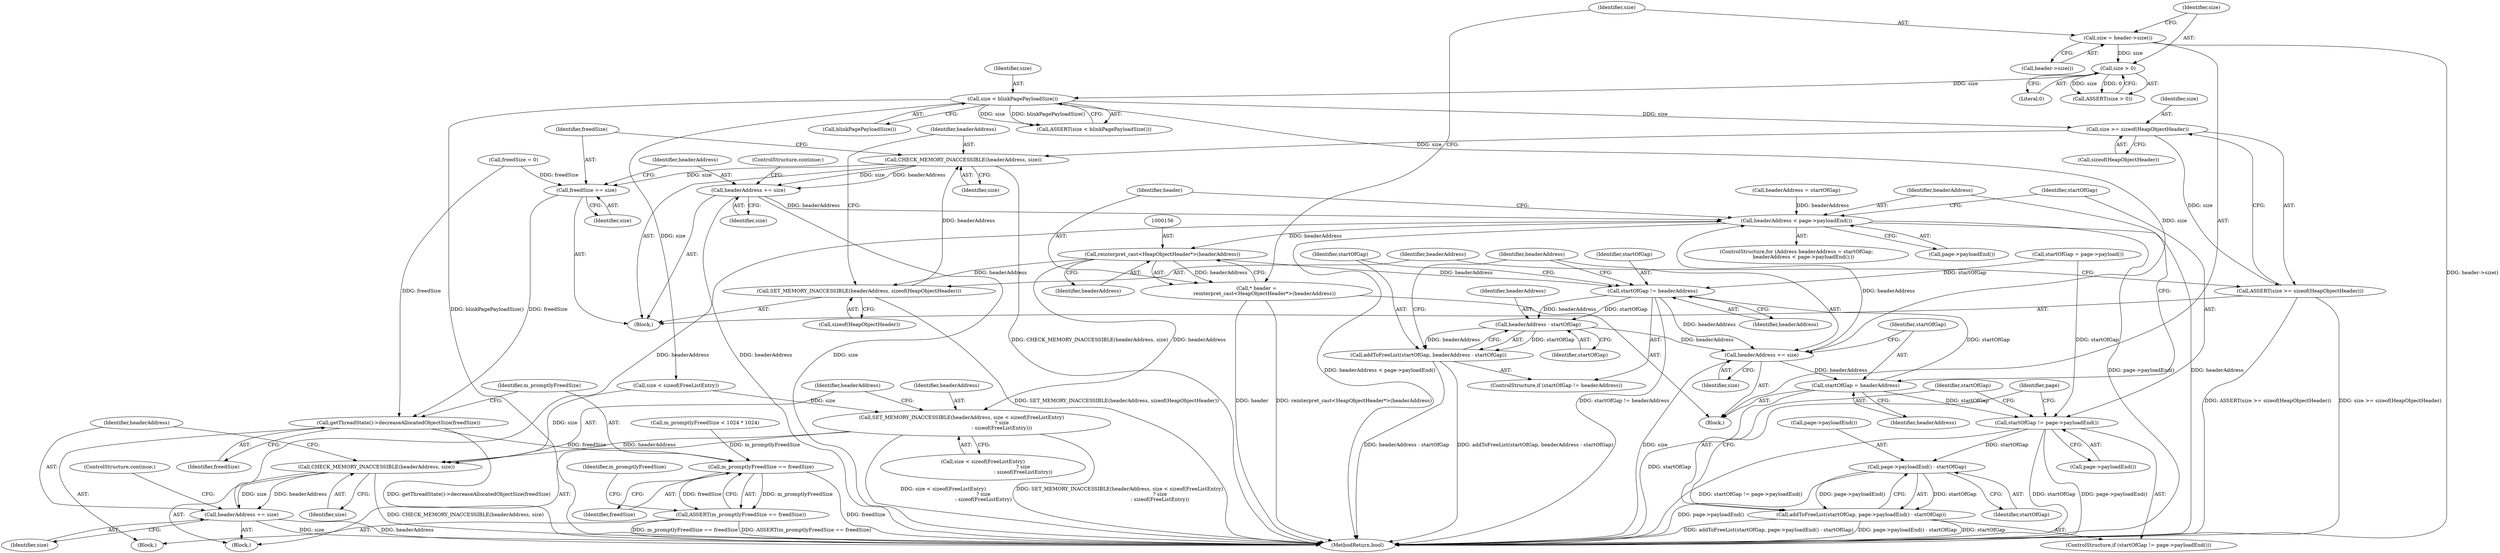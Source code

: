 digraph "0_Chrome_0749ec24fae74ec32d0567eef0e5ec43c84dbcb9_3@API" {
"1000174" [label="(Call,size >= sizeof(HeapObjectHeader))"];
"1000167" [label="(Call,size < blinkPagePayloadSize())"];
"1000163" [label="(Call,size > 0)"];
"1000159" [label="(Call,size = header->size())"];
"1000173" [label="(Call,ASSERT(size >= sizeof(HeapObjectHeader)))"];
"1000182" [label="(Call,CHECK_MEMORY_INACCESSIBLE(headerAddress, size))"];
"1000185" [label="(Call,freedSize += size)"];
"1000237" [label="(Call,getThreadState()->decreaseAllocatedObjectSize(freedSize))"];
"1000240" [label="(Call,m_promptlyFreedSize == freedSize)"];
"1000239" [label="(Call,ASSERT(m_promptlyFreedSize == freedSize))"];
"1000188" [label="(Call,headerAddress += size)"];
"1000148" [label="(Call,headerAddress < page->payloadEnd())"];
"1000155" [label="(Call,reinterpret_cast<HeapObjectHeader*>(headerAddress))"];
"1000153" [label="(Call,* header =\n          reinterpret_cast<HeapObjectHeader*>(headerAddress))"];
"1000178" [label="(Call,SET_MEMORY_INACCESSIBLE(headerAddress, sizeof(HeapObjectHeader)))"];
"1000195" [label="(Call,SET_MEMORY_INACCESSIBLE(headerAddress, size < sizeof(FreeListEntry)\n                                                   ? size\n                                                   : sizeof(FreeListEntry)))"];
"1000205" [label="(Call,CHECK_MEMORY_INACCESSIBLE(headerAddress, size))"];
"1000208" [label="(Call,headerAddress += size)"];
"1000214" [label="(Call,startOfGap != headerAddress)"];
"1000219" [label="(Call,headerAddress - startOfGap)"];
"1000217" [label="(Call,addToFreeList(startOfGap, headerAddress - startOfGap))"];
"1000222" [label="(Call,headerAddress += size)"];
"1000225" [label="(Call,startOfGap = headerAddress)"];
"1000229" [label="(Call,startOfGap != page->payloadEnd())"];
"1000234" [label="(Call,page->payloadEnd() - startOfGap)"];
"1000232" [label="(Call,addToFreeList(startOfGap, page->payloadEnd() - startOfGap))"];
"1000182" [label="(Call,CHECK_MEMORY_INACCESSIBLE(headerAddress, size))"];
"1000242" [label="(Identifier,freedSize)"];
"1000220" [label="(Identifier,headerAddress)"];
"1000151" [label="(Block,)"];
"1000186" [label="(Identifier,freedSize)"];
"1000232" [label="(Call,addToFreeList(startOfGap, page->payloadEnd() - startOfGap))"];
"1000213" [label="(ControlStructure,if (startOfGap != headerAddress))"];
"1000210" [label="(Identifier,size)"];
"1000219" [label="(Call,headerAddress - startOfGap)"];
"1000211" [label="(ControlStructure,continue;)"];
"1000178" [label="(Call,SET_MEMORY_INACCESSIBLE(headerAddress, sizeof(HeapObjectHeader)))"];
"1000217" [label="(Call,addToFreeList(startOfGap, headerAddress - startOfGap))"];
"1000240" [label="(Call,m_promptlyFreedSize == freedSize)"];
"1000162" [label="(Call,ASSERT(size > 0))"];
"1000228" [label="(ControlStructure,if (startOfGap != page->payloadEnd()))"];
"1000233" [label="(Identifier,startOfGap)"];
"1000241" [label="(Identifier,m_promptlyFreedSize)"];
"1000195" [label="(Call,SET_MEMORY_INACCESSIBLE(headerAddress, size < sizeof(FreeListEntry)\n                                                   ? size\n                                                   : sizeof(FreeListEntry)))"];
"1000154" [label="(Identifier,header)"];
"1000179" [label="(Identifier,headerAddress)"];
"1000176" [label="(Call,sizeof(HeapObjectHeader))"];
"1000145" [label="(Call,headerAddress = startOfGap)"];
"1000209" [label="(Identifier,headerAddress)"];
"1000234" [label="(Call,page->payloadEnd() - startOfGap)"];
"1000236" [label="(Identifier,startOfGap)"];
"1000227" [label="(Identifier,headerAddress)"];
"1000143" [label="(ControlStructure,for (Address headerAddress = startOfGap;\n         headerAddress < page->payloadEnd();))"];
"1000167" [label="(Call,size < blinkPagePayloadSize())"];
"1000215" [label="(Identifier,startOfGap)"];
"1000206" [label="(Identifier,headerAddress)"];
"1000205" [label="(Call,CHECK_MEMORY_INACCESSIBLE(headerAddress, size))"];
"1000248" [label="(MethodReturn,bool)"];
"1000189" [label="(Identifier,headerAddress)"];
"1000161" [label="(Call,header->size())"];
"1000164" [label="(Identifier,size)"];
"1000160" [label="(Identifier,size)"];
"1000169" [label="(Call,blinkPagePayloadSize())"];
"1000216" [label="(Identifier,headerAddress)"];
"1000168" [label="(Identifier,size)"];
"1000149" [label="(Identifier,headerAddress)"];
"1000244" [label="(Identifier,m_promptlyFreedSize)"];
"1000226" [label="(Identifier,startOfGap)"];
"1000231" [label="(Call,page->payloadEnd())"];
"1000175" [label="(Identifier,size)"];
"1000224" [label="(Identifier,size)"];
"1000122" [label="(Call,freedSize = 0)"];
"1000222" [label="(Call,headerAddress += size)"];
"1000155" [label="(Call,reinterpret_cast<HeapObjectHeader*>(headerAddress))"];
"1000157" [label="(Identifier,headerAddress)"];
"1000190" [label="(Identifier,size)"];
"1000101" [label="(Block,)"];
"1000148" [label="(Call,headerAddress < page->payloadEnd())"];
"1000230" [label="(Identifier,startOfGap)"];
"1000183" [label="(Identifier,headerAddress)"];
"1000153" [label="(Call,* header =\n          reinterpret_cast<HeapObjectHeader*>(headerAddress))"];
"1000103" [label="(Call,m_promptlyFreedSize < 1024 * 1024)"];
"1000134" [label="(Identifier,page)"];
"1000174" [label="(Call,size >= sizeof(HeapObjectHeader))"];
"1000150" [label="(Call,page->payloadEnd())"];
"1000208" [label="(Call,headerAddress += size)"];
"1000197" [label="(Call,size < sizeof(FreeListEntry)\n                                                   ? size\n                                                   : sizeof(FreeListEntry))"];
"1000166" [label="(Call,ASSERT(size < blinkPagePayloadSize()))"];
"1000188" [label="(Call,headerAddress += size)"];
"1000198" [label="(Call,size < sizeof(FreeListEntry))"];
"1000196" [label="(Identifier,headerAddress)"];
"1000221" [label="(Identifier,startOfGap)"];
"1000191" [label="(ControlStructure,continue;)"];
"1000223" [label="(Identifier,headerAddress)"];
"1000194" [label="(Block,)"];
"1000180" [label="(Call,sizeof(HeapObjectHeader))"];
"1000225" [label="(Call,startOfGap = headerAddress)"];
"1000140" [label="(Call,startOfGap = page->payload())"];
"1000165" [label="(Literal,0)"];
"1000184" [label="(Identifier,size)"];
"1000214" [label="(Call,startOfGap != headerAddress)"];
"1000237" [label="(Call,getThreadState()->decreaseAllocatedObjectSize(freedSize))"];
"1000229" [label="(Call,startOfGap != page->payloadEnd())"];
"1000207" [label="(Identifier,size)"];
"1000159" [label="(Call,size = header->size())"];
"1000187" [label="(Identifier,size)"];
"1000163" [label="(Call,size > 0)"];
"1000235" [label="(Call,page->payloadEnd())"];
"1000238" [label="(Identifier,freedSize)"];
"1000173" [label="(Call,ASSERT(size >= sizeof(HeapObjectHeader)))"];
"1000218" [label="(Identifier,startOfGap)"];
"1000172" [label="(Block,)"];
"1000185" [label="(Call,freedSize += size)"];
"1000239" [label="(Call,ASSERT(m_promptlyFreedSize == freedSize))"];
"1000174" -> "1000173"  [label="AST: "];
"1000174" -> "1000176"  [label="CFG: "];
"1000175" -> "1000174"  [label="AST: "];
"1000176" -> "1000174"  [label="AST: "];
"1000173" -> "1000174"  [label="CFG: "];
"1000174" -> "1000173"  [label="DDG: size"];
"1000167" -> "1000174"  [label="DDG: size"];
"1000174" -> "1000182"  [label="DDG: size"];
"1000167" -> "1000166"  [label="AST: "];
"1000167" -> "1000169"  [label="CFG: "];
"1000168" -> "1000167"  [label="AST: "];
"1000169" -> "1000167"  [label="AST: "];
"1000166" -> "1000167"  [label="CFG: "];
"1000167" -> "1000248"  [label="DDG: blinkPagePayloadSize()"];
"1000167" -> "1000166"  [label="DDG: size"];
"1000167" -> "1000166"  [label="DDG: blinkPagePayloadSize()"];
"1000163" -> "1000167"  [label="DDG: size"];
"1000167" -> "1000198"  [label="DDG: size"];
"1000167" -> "1000222"  [label="DDG: size"];
"1000163" -> "1000162"  [label="AST: "];
"1000163" -> "1000165"  [label="CFG: "];
"1000164" -> "1000163"  [label="AST: "];
"1000165" -> "1000163"  [label="AST: "];
"1000162" -> "1000163"  [label="CFG: "];
"1000163" -> "1000162"  [label="DDG: size"];
"1000163" -> "1000162"  [label="DDG: 0"];
"1000159" -> "1000163"  [label="DDG: size"];
"1000159" -> "1000151"  [label="AST: "];
"1000159" -> "1000161"  [label="CFG: "];
"1000160" -> "1000159"  [label="AST: "];
"1000161" -> "1000159"  [label="AST: "];
"1000164" -> "1000159"  [label="CFG: "];
"1000159" -> "1000248"  [label="DDG: header->size()"];
"1000173" -> "1000172"  [label="AST: "];
"1000179" -> "1000173"  [label="CFG: "];
"1000173" -> "1000248"  [label="DDG: ASSERT(size >= sizeof(HeapObjectHeader))"];
"1000173" -> "1000248"  [label="DDG: size >= sizeof(HeapObjectHeader)"];
"1000182" -> "1000172"  [label="AST: "];
"1000182" -> "1000184"  [label="CFG: "];
"1000183" -> "1000182"  [label="AST: "];
"1000184" -> "1000182"  [label="AST: "];
"1000186" -> "1000182"  [label="CFG: "];
"1000182" -> "1000248"  [label="DDG: CHECK_MEMORY_INACCESSIBLE(headerAddress, size)"];
"1000178" -> "1000182"  [label="DDG: headerAddress"];
"1000182" -> "1000185"  [label="DDG: size"];
"1000182" -> "1000188"  [label="DDG: size"];
"1000182" -> "1000188"  [label="DDG: headerAddress"];
"1000185" -> "1000172"  [label="AST: "];
"1000185" -> "1000187"  [label="CFG: "];
"1000186" -> "1000185"  [label="AST: "];
"1000187" -> "1000185"  [label="AST: "];
"1000189" -> "1000185"  [label="CFG: "];
"1000122" -> "1000185"  [label="DDG: freedSize"];
"1000185" -> "1000237"  [label="DDG: freedSize"];
"1000237" -> "1000101"  [label="AST: "];
"1000237" -> "1000238"  [label="CFG: "];
"1000238" -> "1000237"  [label="AST: "];
"1000241" -> "1000237"  [label="CFG: "];
"1000237" -> "1000248"  [label="DDG: getThreadState()->decreaseAllocatedObjectSize(freedSize)"];
"1000122" -> "1000237"  [label="DDG: freedSize"];
"1000237" -> "1000240"  [label="DDG: freedSize"];
"1000240" -> "1000239"  [label="AST: "];
"1000240" -> "1000242"  [label="CFG: "];
"1000241" -> "1000240"  [label="AST: "];
"1000242" -> "1000240"  [label="AST: "];
"1000239" -> "1000240"  [label="CFG: "];
"1000240" -> "1000248"  [label="DDG: freedSize"];
"1000240" -> "1000239"  [label="DDG: m_promptlyFreedSize"];
"1000240" -> "1000239"  [label="DDG: freedSize"];
"1000103" -> "1000240"  [label="DDG: m_promptlyFreedSize"];
"1000239" -> "1000101"  [label="AST: "];
"1000244" -> "1000239"  [label="CFG: "];
"1000239" -> "1000248"  [label="DDG: ASSERT(m_promptlyFreedSize == freedSize)"];
"1000239" -> "1000248"  [label="DDG: m_promptlyFreedSize == freedSize"];
"1000188" -> "1000172"  [label="AST: "];
"1000188" -> "1000190"  [label="CFG: "];
"1000189" -> "1000188"  [label="AST: "];
"1000190" -> "1000188"  [label="AST: "];
"1000191" -> "1000188"  [label="CFG: "];
"1000188" -> "1000248"  [label="DDG: size"];
"1000188" -> "1000248"  [label="DDG: headerAddress"];
"1000188" -> "1000148"  [label="DDG: headerAddress"];
"1000148" -> "1000143"  [label="AST: "];
"1000148" -> "1000150"  [label="CFG: "];
"1000149" -> "1000148"  [label="AST: "];
"1000150" -> "1000148"  [label="AST: "];
"1000154" -> "1000148"  [label="CFG: "];
"1000230" -> "1000148"  [label="CFG: "];
"1000148" -> "1000248"  [label="DDG: headerAddress"];
"1000148" -> "1000248"  [label="DDG: headerAddress < page->payloadEnd()"];
"1000148" -> "1000248"  [label="DDG: page->payloadEnd()"];
"1000208" -> "1000148"  [label="DDG: headerAddress"];
"1000145" -> "1000148"  [label="DDG: headerAddress"];
"1000222" -> "1000148"  [label="DDG: headerAddress"];
"1000148" -> "1000155"  [label="DDG: headerAddress"];
"1000155" -> "1000153"  [label="AST: "];
"1000155" -> "1000157"  [label="CFG: "];
"1000156" -> "1000155"  [label="AST: "];
"1000157" -> "1000155"  [label="AST: "];
"1000153" -> "1000155"  [label="CFG: "];
"1000155" -> "1000153"  [label="DDG: headerAddress"];
"1000155" -> "1000178"  [label="DDG: headerAddress"];
"1000155" -> "1000195"  [label="DDG: headerAddress"];
"1000155" -> "1000214"  [label="DDG: headerAddress"];
"1000153" -> "1000151"  [label="AST: "];
"1000154" -> "1000153"  [label="AST: "];
"1000160" -> "1000153"  [label="CFG: "];
"1000153" -> "1000248"  [label="DDG: reinterpret_cast<HeapObjectHeader*>(headerAddress)"];
"1000153" -> "1000248"  [label="DDG: header"];
"1000178" -> "1000172"  [label="AST: "];
"1000178" -> "1000180"  [label="CFG: "];
"1000179" -> "1000178"  [label="AST: "];
"1000180" -> "1000178"  [label="AST: "];
"1000183" -> "1000178"  [label="CFG: "];
"1000178" -> "1000248"  [label="DDG: SET_MEMORY_INACCESSIBLE(headerAddress, sizeof(HeapObjectHeader))"];
"1000195" -> "1000194"  [label="AST: "];
"1000195" -> "1000197"  [label="CFG: "];
"1000196" -> "1000195"  [label="AST: "];
"1000197" -> "1000195"  [label="AST: "];
"1000206" -> "1000195"  [label="CFG: "];
"1000195" -> "1000248"  [label="DDG: SET_MEMORY_INACCESSIBLE(headerAddress, size < sizeof(FreeListEntry)\n                                                   ? size\n                                                   : sizeof(FreeListEntry))"];
"1000195" -> "1000248"  [label="DDG: size < sizeof(FreeListEntry)\n                                                   ? size\n                                                   : sizeof(FreeListEntry)"];
"1000198" -> "1000195"  [label="DDG: size"];
"1000195" -> "1000205"  [label="DDG: headerAddress"];
"1000205" -> "1000194"  [label="AST: "];
"1000205" -> "1000207"  [label="CFG: "];
"1000206" -> "1000205"  [label="AST: "];
"1000207" -> "1000205"  [label="AST: "];
"1000209" -> "1000205"  [label="CFG: "];
"1000205" -> "1000248"  [label="DDG: CHECK_MEMORY_INACCESSIBLE(headerAddress, size)"];
"1000198" -> "1000205"  [label="DDG: size"];
"1000205" -> "1000208"  [label="DDG: size"];
"1000205" -> "1000208"  [label="DDG: headerAddress"];
"1000208" -> "1000194"  [label="AST: "];
"1000208" -> "1000210"  [label="CFG: "];
"1000209" -> "1000208"  [label="AST: "];
"1000210" -> "1000208"  [label="AST: "];
"1000211" -> "1000208"  [label="CFG: "];
"1000208" -> "1000248"  [label="DDG: headerAddress"];
"1000208" -> "1000248"  [label="DDG: size"];
"1000214" -> "1000213"  [label="AST: "];
"1000214" -> "1000216"  [label="CFG: "];
"1000215" -> "1000214"  [label="AST: "];
"1000216" -> "1000214"  [label="AST: "];
"1000218" -> "1000214"  [label="CFG: "];
"1000223" -> "1000214"  [label="CFG: "];
"1000214" -> "1000248"  [label="DDG: startOfGap != headerAddress"];
"1000225" -> "1000214"  [label="DDG: startOfGap"];
"1000140" -> "1000214"  [label="DDG: startOfGap"];
"1000214" -> "1000219"  [label="DDG: headerAddress"];
"1000214" -> "1000219"  [label="DDG: startOfGap"];
"1000214" -> "1000222"  [label="DDG: headerAddress"];
"1000219" -> "1000217"  [label="AST: "];
"1000219" -> "1000221"  [label="CFG: "];
"1000220" -> "1000219"  [label="AST: "];
"1000221" -> "1000219"  [label="AST: "];
"1000217" -> "1000219"  [label="CFG: "];
"1000219" -> "1000217"  [label="DDG: startOfGap"];
"1000219" -> "1000217"  [label="DDG: headerAddress"];
"1000219" -> "1000222"  [label="DDG: headerAddress"];
"1000217" -> "1000213"  [label="AST: "];
"1000218" -> "1000217"  [label="AST: "];
"1000223" -> "1000217"  [label="CFG: "];
"1000217" -> "1000248"  [label="DDG: headerAddress - startOfGap"];
"1000217" -> "1000248"  [label="DDG: addToFreeList(startOfGap, headerAddress - startOfGap)"];
"1000222" -> "1000151"  [label="AST: "];
"1000222" -> "1000224"  [label="CFG: "];
"1000223" -> "1000222"  [label="AST: "];
"1000224" -> "1000222"  [label="AST: "];
"1000226" -> "1000222"  [label="CFG: "];
"1000222" -> "1000248"  [label="DDG: size"];
"1000222" -> "1000225"  [label="DDG: headerAddress"];
"1000225" -> "1000151"  [label="AST: "];
"1000225" -> "1000227"  [label="CFG: "];
"1000226" -> "1000225"  [label="AST: "];
"1000227" -> "1000225"  [label="AST: "];
"1000149" -> "1000225"  [label="CFG: "];
"1000225" -> "1000248"  [label="DDG: startOfGap"];
"1000225" -> "1000229"  [label="DDG: startOfGap"];
"1000229" -> "1000228"  [label="AST: "];
"1000229" -> "1000231"  [label="CFG: "];
"1000230" -> "1000229"  [label="AST: "];
"1000231" -> "1000229"  [label="AST: "];
"1000233" -> "1000229"  [label="CFG: "];
"1000134" -> "1000229"  [label="CFG: "];
"1000229" -> "1000248"  [label="DDG: page->payloadEnd()"];
"1000229" -> "1000248"  [label="DDG: startOfGap != page->payloadEnd()"];
"1000229" -> "1000248"  [label="DDG: startOfGap"];
"1000140" -> "1000229"  [label="DDG: startOfGap"];
"1000229" -> "1000234"  [label="DDG: startOfGap"];
"1000234" -> "1000232"  [label="AST: "];
"1000234" -> "1000236"  [label="CFG: "];
"1000235" -> "1000234"  [label="AST: "];
"1000236" -> "1000234"  [label="AST: "];
"1000232" -> "1000234"  [label="CFG: "];
"1000234" -> "1000248"  [label="DDG: page->payloadEnd()"];
"1000234" -> "1000232"  [label="DDG: startOfGap"];
"1000234" -> "1000232"  [label="DDG: page->payloadEnd()"];
"1000232" -> "1000228"  [label="AST: "];
"1000233" -> "1000232"  [label="AST: "];
"1000134" -> "1000232"  [label="CFG: "];
"1000232" -> "1000248"  [label="DDG: startOfGap"];
"1000232" -> "1000248"  [label="DDG: addToFreeList(startOfGap, page->payloadEnd() - startOfGap)"];
"1000232" -> "1000248"  [label="DDG: page->payloadEnd() - startOfGap"];
}
